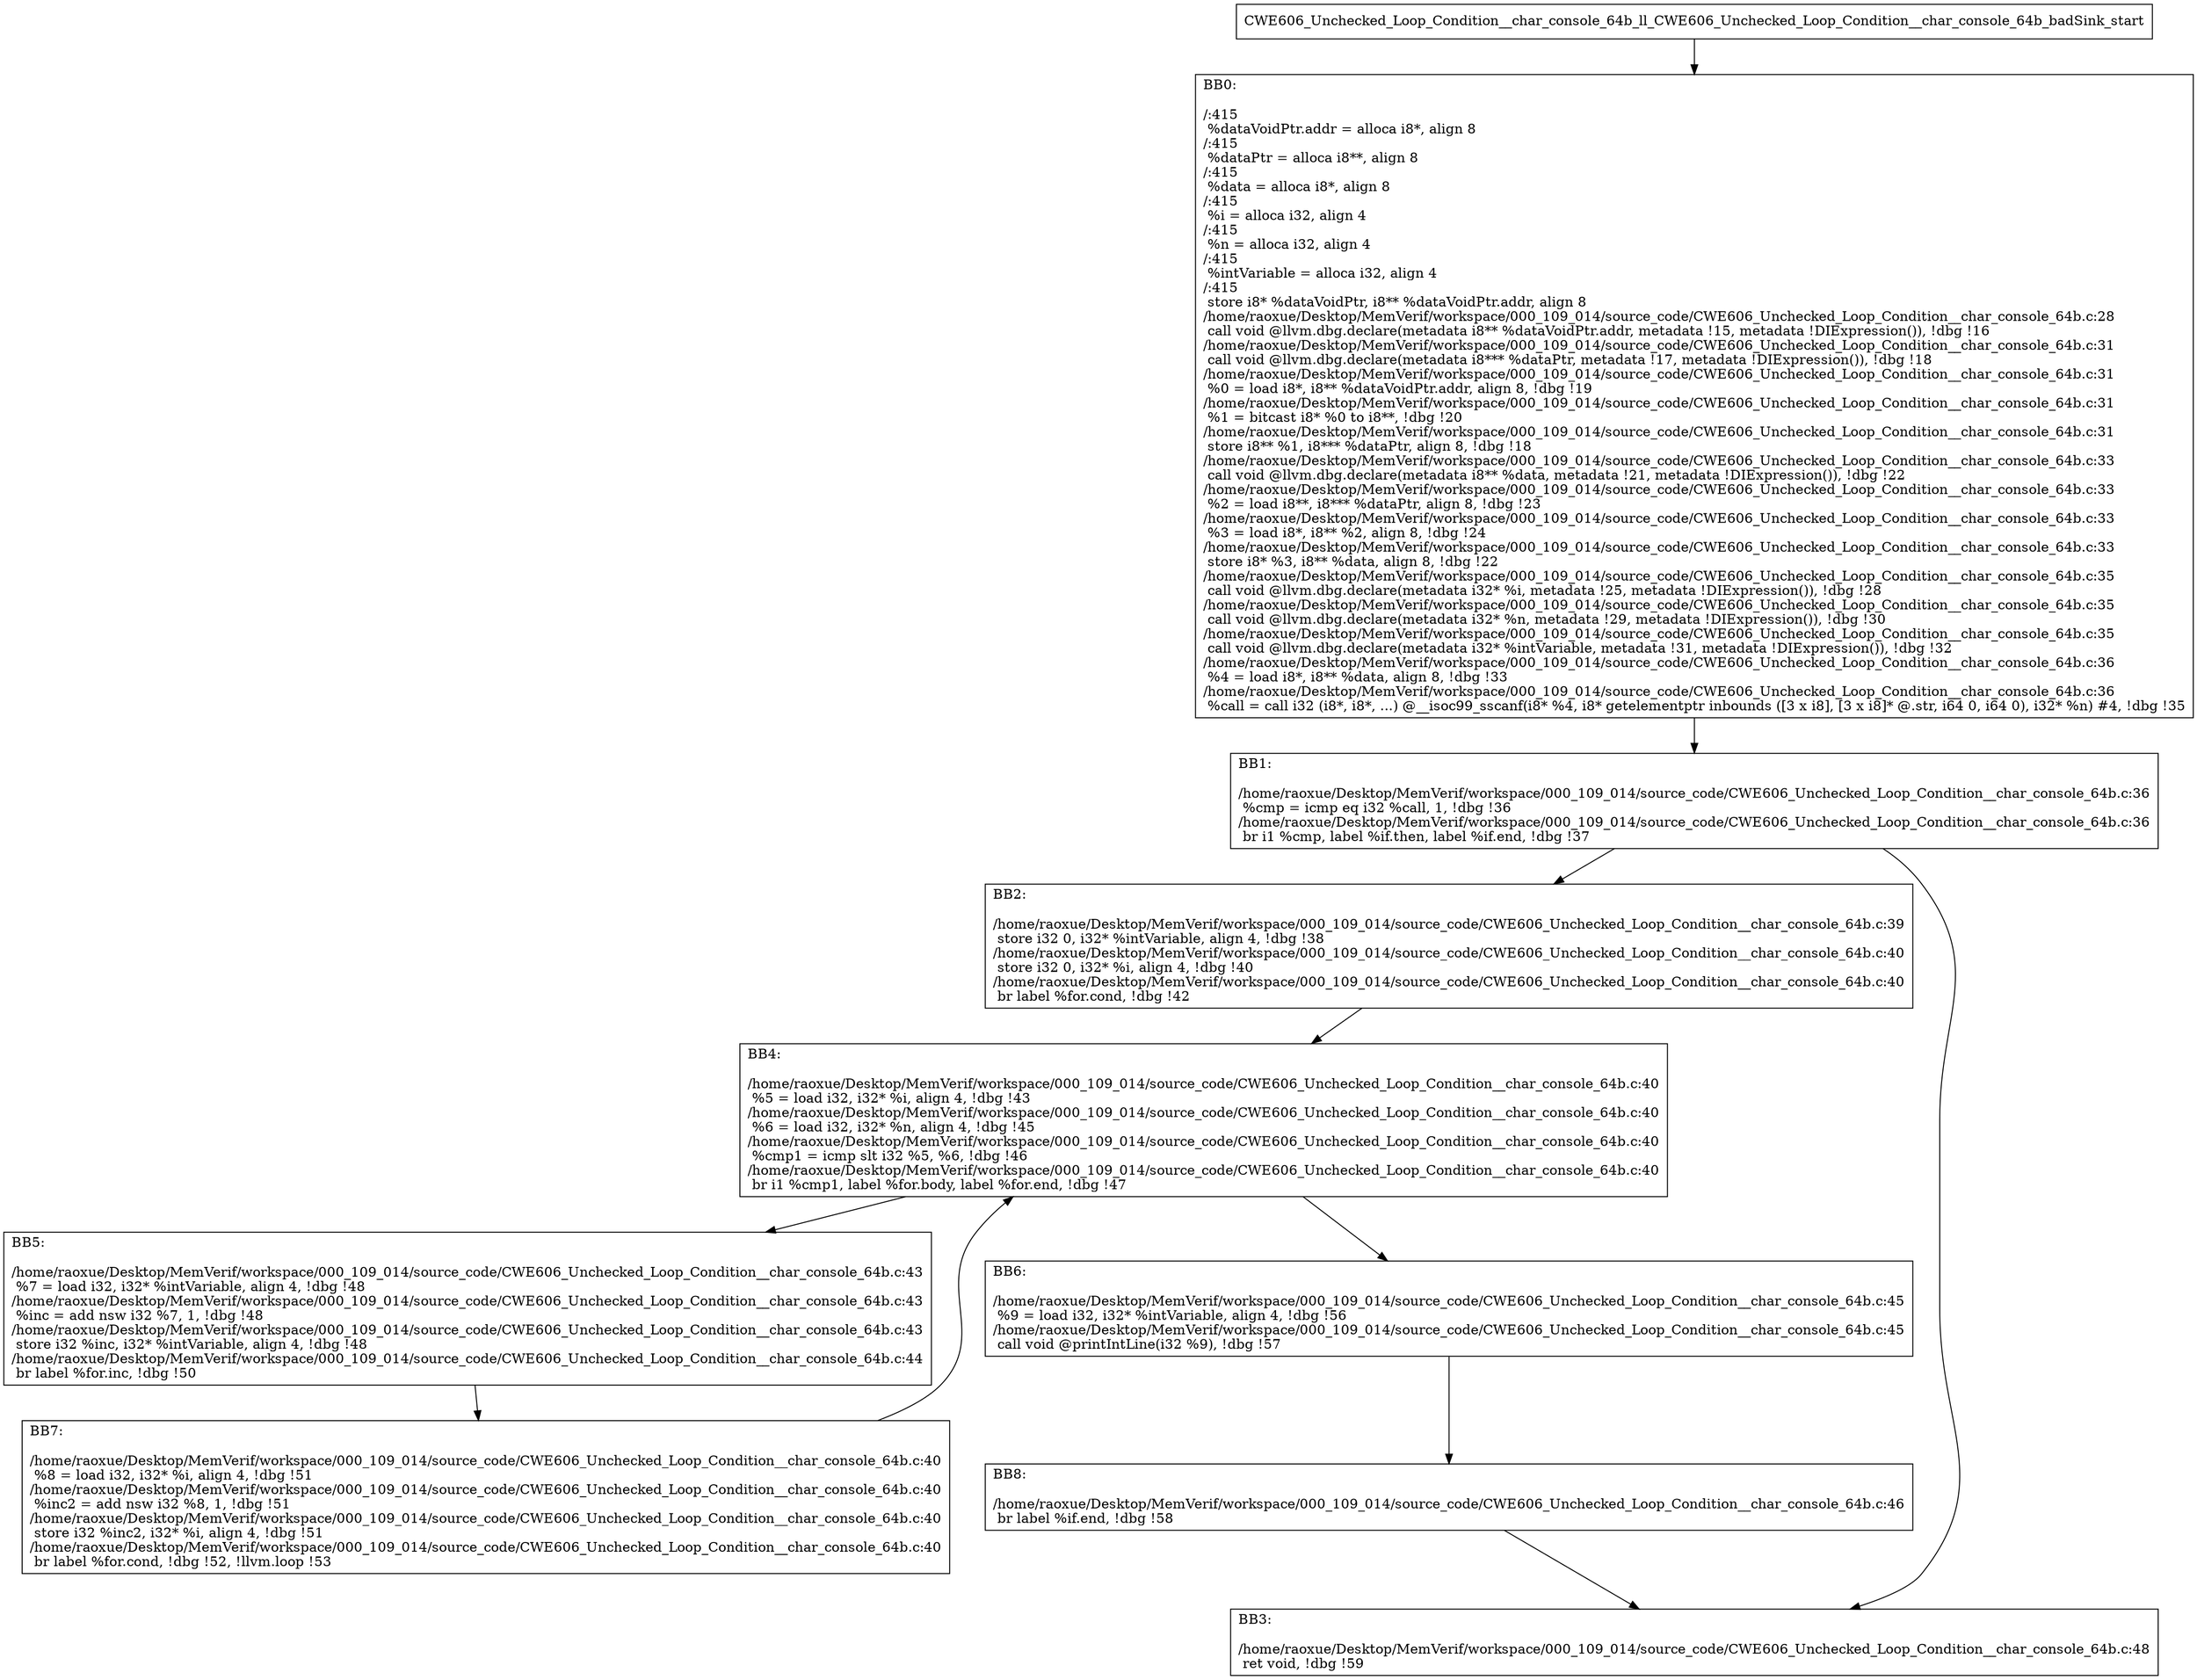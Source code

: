 digraph "CFG for'CWE606_Unchecked_Loop_Condition__char_console_64b_ll_CWE606_Unchecked_Loop_Condition__char_console_64b_badSink' function" {
	BBCWE606_Unchecked_Loop_Condition__char_console_64b_ll_CWE606_Unchecked_Loop_Condition__char_console_64b_badSink_start[shape=record,label="{CWE606_Unchecked_Loop_Condition__char_console_64b_ll_CWE606_Unchecked_Loop_Condition__char_console_64b_badSink_start}"];
	BBCWE606_Unchecked_Loop_Condition__char_console_64b_ll_CWE606_Unchecked_Loop_Condition__char_console_64b_badSink_start-> CWE606_Unchecked_Loop_Condition__char_console_64b_ll_CWE606_Unchecked_Loop_Condition__char_console_64b_badSinkBB0;
	CWE606_Unchecked_Loop_Condition__char_console_64b_ll_CWE606_Unchecked_Loop_Condition__char_console_64b_badSinkBB0 [shape=record, label="{BB0:\l\l/:415\l
  %dataVoidPtr.addr = alloca i8*, align 8\l
/:415\l
  %dataPtr = alloca i8**, align 8\l
/:415\l
  %data = alloca i8*, align 8\l
/:415\l
  %i = alloca i32, align 4\l
/:415\l
  %n = alloca i32, align 4\l
/:415\l
  %intVariable = alloca i32, align 4\l
/:415\l
  store i8* %dataVoidPtr, i8** %dataVoidPtr.addr, align 8\l
/home/raoxue/Desktop/MemVerif/workspace/000_109_014/source_code/CWE606_Unchecked_Loop_Condition__char_console_64b.c:28\l
  call void @llvm.dbg.declare(metadata i8** %dataVoidPtr.addr, metadata !15, metadata !DIExpression()), !dbg !16\l
/home/raoxue/Desktop/MemVerif/workspace/000_109_014/source_code/CWE606_Unchecked_Loop_Condition__char_console_64b.c:31\l
  call void @llvm.dbg.declare(metadata i8*** %dataPtr, metadata !17, metadata !DIExpression()), !dbg !18\l
/home/raoxue/Desktop/MemVerif/workspace/000_109_014/source_code/CWE606_Unchecked_Loop_Condition__char_console_64b.c:31\l
  %0 = load i8*, i8** %dataVoidPtr.addr, align 8, !dbg !19\l
/home/raoxue/Desktop/MemVerif/workspace/000_109_014/source_code/CWE606_Unchecked_Loop_Condition__char_console_64b.c:31\l
  %1 = bitcast i8* %0 to i8**, !dbg !20\l
/home/raoxue/Desktop/MemVerif/workspace/000_109_014/source_code/CWE606_Unchecked_Loop_Condition__char_console_64b.c:31\l
  store i8** %1, i8*** %dataPtr, align 8, !dbg !18\l
/home/raoxue/Desktop/MemVerif/workspace/000_109_014/source_code/CWE606_Unchecked_Loop_Condition__char_console_64b.c:33\l
  call void @llvm.dbg.declare(metadata i8** %data, metadata !21, metadata !DIExpression()), !dbg !22\l
/home/raoxue/Desktop/MemVerif/workspace/000_109_014/source_code/CWE606_Unchecked_Loop_Condition__char_console_64b.c:33\l
  %2 = load i8**, i8*** %dataPtr, align 8, !dbg !23\l
/home/raoxue/Desktop/MemVerif/workspace/000_109_014/source_code/CWE606_Unchecked_Loop_Condition__char_console_64b.c:33\l
  %3 = load i8*, i8** %2, align 8, !dbg !24\l
/home/raoxue/Desktop/MemVerif/workspace/000_109_014/source_code/CWE606_Unchecked_Loop_Condition__char_console_64b.c:33\l
  store i8* %3, i8** %data, align 8, !dbg !22\l
/home/raoxue/Desktop/MemVerif/workspace/000_109_014/source_code/CWE606_Unchecked_Loop_Condition__char_console_64b.c:35\l
  call void @llvm.dbg.declare(metadata i32* %i, metadata !25, metadata !DIExpression()), !dbg !28\l
/home/raoxue/Desktop/MemVerif/workspace/000_109_014/source_code/CWE606_Unchecked_Loop_Condition__char_console_64b.c:35\l
  call void @llvm.dbg.declare(metadata i32* %n, metadata !29, metadata !DIExpression()), !dbg !30\l
/home/raoxue/Desktop/MemVerif/workspace/000_109_014/source_code/CWE606_Unchecked_Loop_Condition__char_console_64b.c:35\l
  call void @llvm.dbg.declare(metadata i32* %intVariable, metadata !31, metadata !DIExpression()), !dbg !32\l
/home/raoxue/Desktop/MemVerif/workspace/000_109_014/source_code/CWE606_Unchecked_Loop_Condition__char_console_64b.c:36\l
  %4 = load i8*, i8** %data, align 8, !dbg !33\l
/home/raoxue/Desktop/MemVerif/workspace/000_109_014/source_code/CWE606_Unchecked_Loop_Condition__char_console_64b.c:36\l
  %call = call i32 (i8*, i8*, ...) @__isoc99_sscanf(i8* %4, i8* getelementptr inbounds ([3 x i8], [3 x i8]* @.str, i64 0, i64 0), i32* %n) #4, !dbg !35\l
}"];
	CWE606_Unchecked_Loop_Condition__char_console_64b_ll_CWE606_Unchecked_Loop_Condition__char_console_64b_badSinkBB0-> CWE606_Unchecked_Loop_Condition__char_console_64b_ll_CWE606_Unchecked_Loop_Condition__char_console_64b_badSinkBB1;
	CWE606_Unchecked_Loop_Condition__char_console_64b_ll_CWE606_Unchecked_Loop_Condition__char_console_64b_badSinkBB1 [shape=record, label="{BB1:\l\l/home/raoxue/Desktop/MemVerif/workspace/000_109_014/source_code/CWE606_Unchecked_Loop_Condition__char_console_64b.c:36\l
  %cmp = icmp eq i32 %call, 1, !dbg !36\l
/home/raoxue/Desktop/MemVerif/workspace/000_109_014/source_code/CWE606_Unchecked_Loop_Condition__char_console_64b.c:36\l
  br i1 %cmp, label %if.then, label %if.end, !dbg !37\l
}"];
	CWE606_Unchecked_Loop_Condition__char_console_64b_ll_CWE606_Unchecked_Loop_Condition__char_console_64b_badSinkBB1-> CWE606_Unchecked_Loop_Condition__char_console_64b_ll_CWE606_Unchecked_Loop_Condition__char_console_64b_badSinkBB2;
	CWE606_Unchecked_Loop_Condition__char_console_64b_ll_CWE606_Unchecked_Loop_Condition__char_console_64b_badSinkBB1-> CWE606_Unchecked_Loop_Condition__char_console_64b_ll_CWE606_Unchecked_Loop_Condition__char_console_64b_badSinkBB3;
	CWE606_Unchecked_Loop_Condition__char_console_64b_ll_CWE606_Unchecked_Loop_Condition__char_console_64b_badSinkBB2 [shape=record, label="{BB2:\l\l/home/raoxue/Desktop/MemVerif/workspace/000_109_014/source_code/CWE606_Unchecked_Loop_Condition__char_console_64b.c:39\l
  store i32 0, i32* %intVariable, align 4, !dbg !38\l
/home/raoxue/Desktop/MemVerif/workspace/000_109_014/source_code/CWE606_Unchecked_Loop_Condition__char_console_64b.c:40\l
  store i32 0, i32* %i, align 4, !dbg !40\l
/home/raoxue/Desktop/MemVerif/workspace/000_109_014/source_code/CWE606_Unchecked_Loop_Condition__char_console_64b.c:40\l
  br label %for.cond, !dbg !42\l
}"];
	CWE606_Unchecked_Loop_Condition__char_console_64b_ll_CWE606_Unchecked_Loop_Condition__char_console_64b_badSinkBB2-> CWE606_Unchecked_Loop_Condition__char_console_64b_ll_CWE606_Unchecked_Loop_Condition__char_console_64b_badSinkBB4;
	CWE606_Unchecked_Loop_Condition__char_console_64b_ll_CWE606_Unchecked_Loop_Condition__char_console_64b_badSinkBB4 [shape=record, label="{BB4:\l\l/home/raoxue/Desktop/MemVerif/workspace/000_109_014/source_code/CWE606_Unchecked_Loop_Condition__char_console_64b.c:40\l
  %5 = load i32, i32* %i, align 4, !dbg !43\l
/home/raoxue/Desktop/MemVerif/workspace/000_109_014/source_code/CWE606_Unchecked_Loop_Condition__char_console_64b.c:40\l
  %6 = load i32, i32* %n, align 4, !dbg !45\l
/home/raoxue/Desktop/MemVerif/workspace/000_109_014/source_code/CWE606_Unchecked_Loop_Condition__char_console_64b.c:40\l
  %cmp1 = icmp slt i32 %5, %6, !dbg !46\l
/home/raoxue/Desktop/MemVerif/workspace/000_109_014/source_code/CWE606_Unchecked_Loop_Condition__char_console_64b.c:40\l
  br i1 %cmp1, label %for.body, label %for.end, !dbg !47\l
}"];
	CWE606_Unchecked_Loop_Condition__char_console_64b_ll_CWE606_Unchecked_Loop_Condition__char_console_64b_badSinkBB4-> CWE606_Unchecked_Loop_Condition__char_console_64b_ll_CWE606_Unchecked_Loop_Condition__char_console_64b_badSinkBB5;
	CWE606_Unchecked_Loop_Condition__char_console_64b_ll_CWE606_Unchecked_Loop_Condition__char_console_64b_badSinkBB4-> CWE606_Unchecked_Loop_Condition__char_console_64b_ll_CWE606_Unchecked_Loop_Condition__char_console_64b_badSinkBB6;
	CWE606_Unchecked_Loop_Condition__char_console_64b_ll_CWE606_Unchecked_Loop_Condition__char_console_64b_badSinkBB5 [shape=record, label="{BB5:\l\l/home/raoxue/Desktop/MemVerif/workspace/000_109_014/source_code/CWE606_Unchecked_Loop_Condition__char_console_64b.c:43\l
  %7 = load i32, i32* %intVariable, align 4, !dbg !48\l
/home/raoxue/Desktop/MemVerif/workspace/000_109_014/source_code/CWE606_Unchecked_Loop_Condition__char_console_64b.c:43\l
  %inc = add nsw i32 %7, 1, !dbg !48\l
/home/raoxue/Desktop/MemVerif/workspace/000_109_014/source_code/CWE606_Unchecked_Loop_Condition__char_console_64b.c:43\l
  store i32 %inc, i32* %intVariable, align 4, !dbg !48\l
/home/raoxue/Desktop/MemVerif/workspace/000_109_014/source_code/CWE606_Unchecked_Loop_Condition__char_console_64b.c:44\l
  br label %for.inc, !dbg !50\l
}"];
	CWE606_Unchecked_Loop_Condition__char_console_64b_ll_CWE606_Unchecked_Loop_Condition__char_console_64b_badSinkBB5-> CWE606_Unchecked_Loop_Condition__char_console_64b_ll_CWE606_Unchecked_Loop_Condition__char_console_64b_badSinkBB7;
	CWE606_Unchecked_Loop_Condition__char_console_64b_ll_CWE606_Unchecked_Loop_Condition__char_console_64b_badSinkBB7 [shape=record, label="{BB7:\l\l/home/raoxue/Desktop/MemVerif/workspace/000_109_014/source_code/CWE606_Unchecked_Loop_Condition__char_console_64b.c:40\l
  %8 = load i32, i32* %i, align 4, !dbg !51\l
/home/raoxue/Desktop/MemVerif/workspace/000_109_014/source_code/CWE606_Unchecked_Loop_Condition__char_console_64b.c:40\l
  %inc2 = add nsw i32 %8, 1, !dbg !51\l
/home/raoxue/Desktop/MemVerif/workspace/000_109_014/source_code/CWE606_Unchecked_Loop_Condition__char_console_64b.c:40\l
  store i32 %inc2, i32* %i, align 4, !dbg !51\l
/home/raoxue/Desktop/MemVerif/workspace/000_109_014/source_code/CWE606_Unchecked_Loop_Condition__char_console_64b.c:40\l
  br label %for.cond, !dbg !52, !llvm.loop !53\l
}"];
	CWE606_Unchecked_Loop_Condition__char_console_64b_ll_CWE606_Unchecked_Loop_Condition__char_console_64b_badSinkBB7-> CWE606_Unchecked_Loop_Condition__char_console_64b_ll_CWE606_Unchecked_Loop_Condition__char_console_64b_badSinkBB4;
	CWE606_Unchecked_Loop_Condition__char_console_64b_ll_CWE606_Unchecked_Loop_Condition__char_console_64b_badSinkBB6 [shape=record, label="{BB6:\l\l/home/raoxue/Desktop/MemVerif/workspace/000_109_014/source_code/CWE606_Unchecked_Loop_Condition__char_console_64b.c:45\l
  %9 = load i32, i32* %intVariable, align 4, !dbg !56\l
/home/raoxue/Desktop/MemVerif/workspace/000_109_014/source_code/CWE606_Unchecked_Loop_Condition__char_console_64b.c:45\l
  call void @printIntLine(i32 %9), !dbg !57\l
}"];
	CWE606_Unchecked_Loop_Condition__char_console_64b_ll_CWE606_Unchecked_Loop_Condition__char_console_64b_badSinkBB6-> CWE606_Unchecked_Loop_Condition__char_console_64b_ll_CWE606_Unchecked_Loop_Condition__char_console_64b_badSinkBB8;
	CWE606_Unchecked_Loop_Condition__char_console_64b_ll_CWE606_Unchecked_Loop_Condition__char_console_64b_badSinkBB8 [shape=record, label="{BB8:\l\l/home/raoxue/Desktop/MemVerif/workspace/000_109_014/source_code/CWE606_Unchecked_Loop_Condition__char_console_64b.c:46\l
  br label %if.end, !dbg !58\l
}"];
	CWE606_Unchecked_Loop_Condition__char_console_64b_ll_CWE606_Unchecked_Loop_Condition__char_console_64b_badSinkBB8-> CWE606_Unchecked_Loop_Condition__char_console_64b_ll_CWE606_Unchecked_Loop_Condition__char_console_64b_badSinkBB3;
	CWE606_Unchecked_Loop_Condition__char_console_64b_ll_CWE606_Unchecked_Loop_Condition__char_console_64b_badSinkBB3 [shape=record, label="{BB3:\l\l/home/raoxue/Desktop/MemVerif/workspace/000_109_014/source_code/CWE606_Unchecked_Loop_Condition__char_console_64b.c:48\l
  ret void, !dbg !59\l
}"];
}
